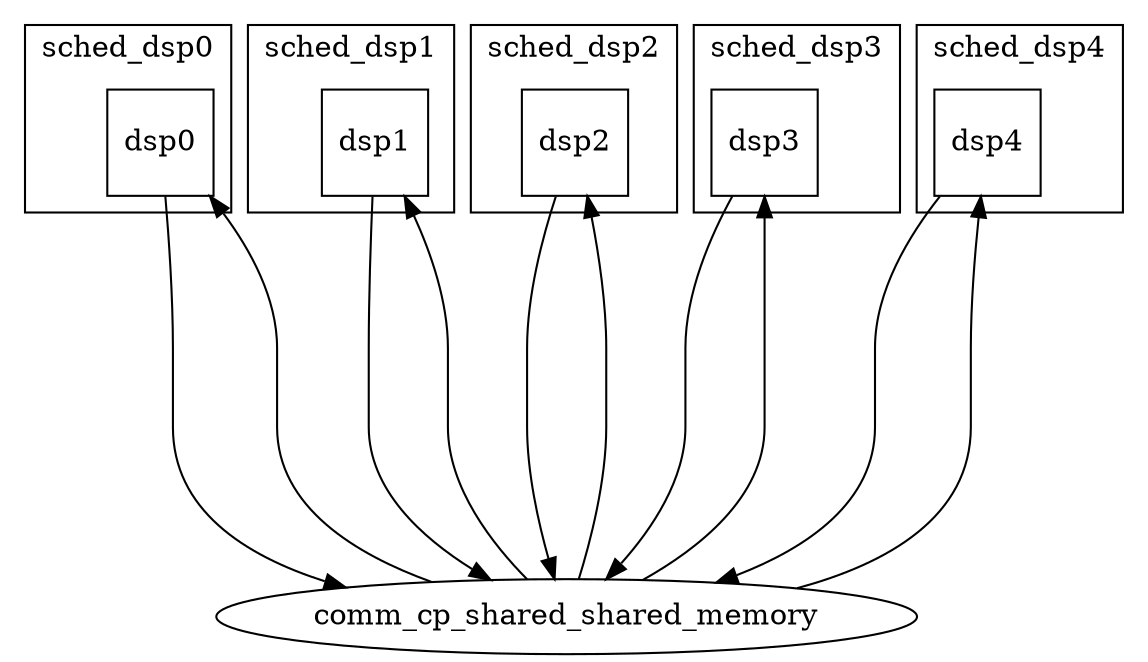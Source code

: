 strict digraph G {
subgraph cluster_scheduler_sched_dsp0 {
label=sched_dsp0;
processor_dsp0 [label=dsp0, shape=square];
}

subgraph cluster_scheduler_sched_dsp1 {
label=sched_dsp1;
processor_dsp1 [label=dsp1, shape=square];
}

subgraph cluster_scheduler_sched_dsp2 {
label=sched_dsp2;
processor_dsp2 [label=dsp2, shape=square];
}

subgraph cluster_scheduler_sched_dsp3 {
label=sched_dsp3;
processor_dsp3 [label=dsp3, shape=square];
}

subgraph cluster_scheduler_sched_dsp4 {
label=sched_dsp4;
processor_dsp4 [label=dsp4, shape=square];
}

primitive_comm_cp_shared_shared_memory [label=comm_cp_shared_shared_memory];
processor_dsp0 -> primitive_comm_cp_shared_shared_memory  [minlen=5.605170185988092];
processor_dsp1 -> primitive_comm_cp_shared_shared_memory  [minlen=5.605170185988092];
processor_dsp2 -> primitive_comm_cp_shared_shared_memory  [minlen=5.605170185988092];
processor_dsp3 -> primitive_comm_cp_shared_shared_memory  [minlen=5.605170185988092];
processor_dsp4 -> primitive_comm_cp_shared_shared_memory  [minlen=5.605170185988092];
primitive_comm_cp_shared_shared_memory -> processor_dsp0  [minlen=5.605170185988092];
primitive_comm_cp_shared_shared_memory -> processor_dsp1  [minlen=5.605170185988092];
primitive_comm_cp_shared_shared_memory -> processor_dsp2  [minlen=5.605170185988092];
primitive_comm_cp_shared_shared_memory -> processor_dsp3  [minlen=5.605170185988092];
primitive_comm_cp_shared_shared_memory -> processor_dsp4  [minlen=5.605170185988092];
}
